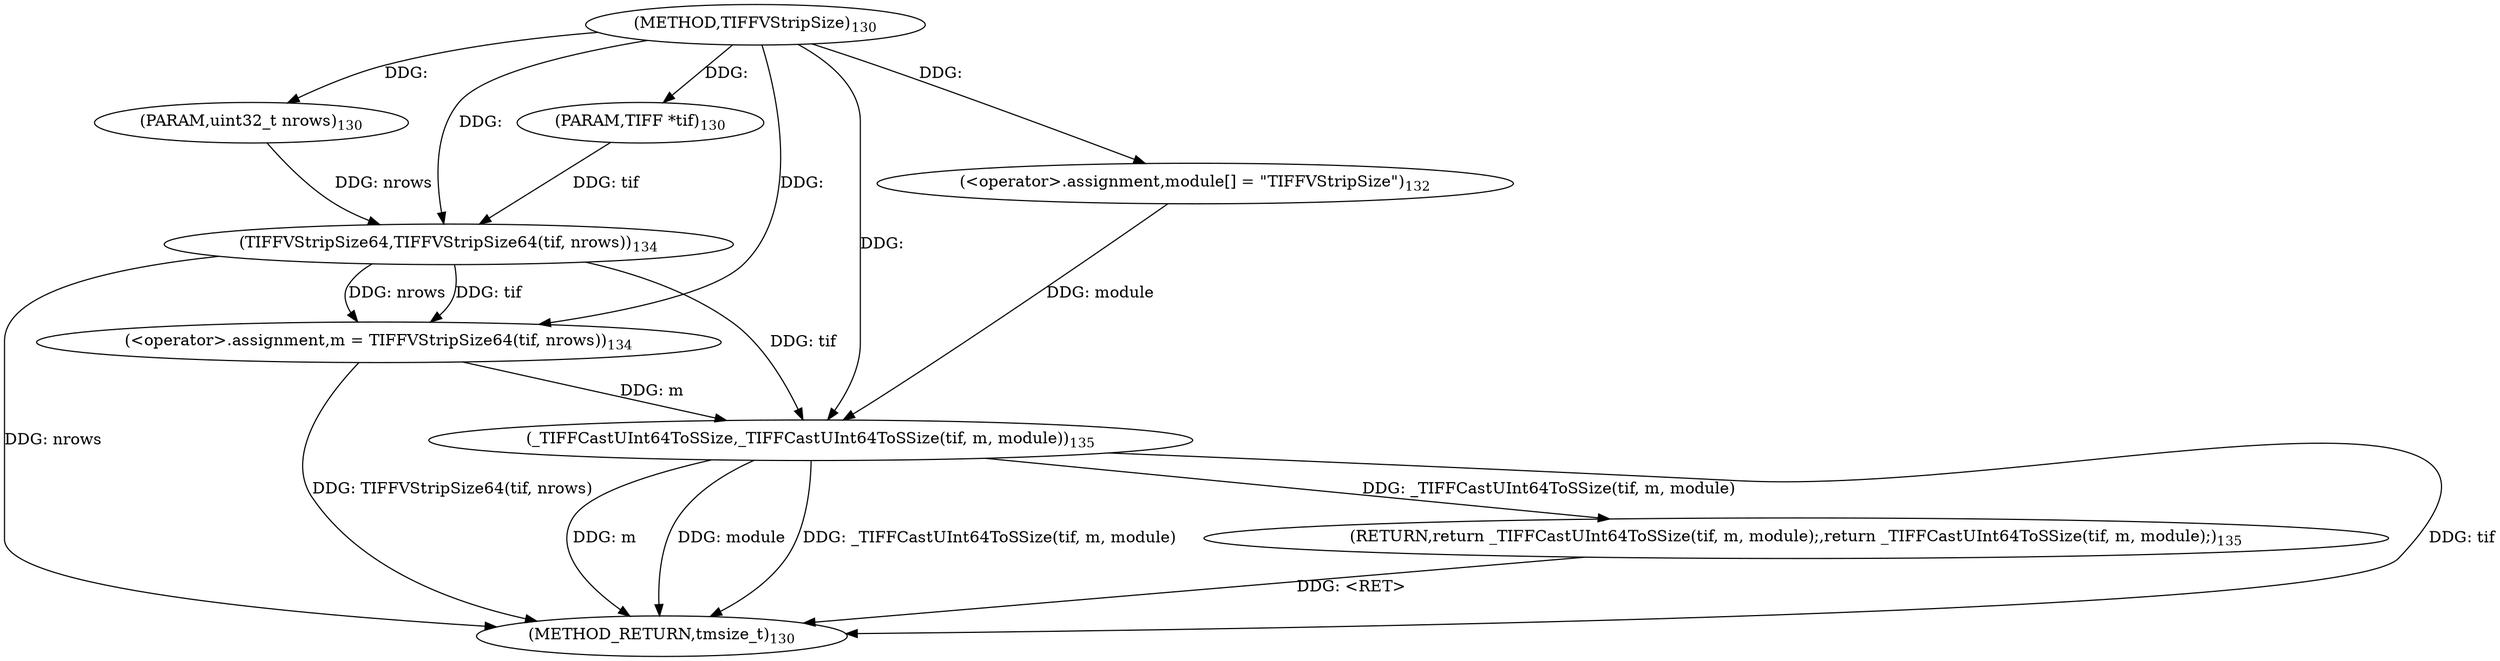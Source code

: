 digraph "TIFFVStripSize" {  
"11215" [label = <(METHOD,TIFFVStripSize)<SUB>130</SUB>> ]
"11234" [label = <(METHOD_RETURN,tmsize_t)<SUB>130</SUB>> ]
"11216" [label = <(PARAM,TIFF *tif)<SUB>130</SUB>> ]
"11217" [label = <(PARAM,uint32_t nrows)<SUB>130</SUB>> ]
"11220" [label = <(&lt;operator&gt;.assignment,module[] = &quot;TIFFVStripSize&quot;)<SUB>132</SUB>> ]
"11224" [label = <(&lt;operator&gt;.assignment,m = TIFFVStripSize64(tif, nrows))<SUB>134</SUB>> ]
"11229" [label = <(RETURN,return _TIFFCastUInt64ToSSize(tif, m, module);,return _TIFFCastUInt64ToSSize(tif, m, module);)<SUB>135</SUB>> ]
"11230" [label = <(_TIFFCastUInt64ToSSize,_TIFFCastUInt64ToSSize(tif, m, module))<SUB>135</SUB>> ]
"11226" [label = <(TIFFVStripSize64,TIFFVStripSize64(tif, nrows))<SUB>134</SUB>> ]
  "11229" -> "11234"  [ label = "DDG: &lt;RET&gt;"] 
  "11226" -> "11234"  [ label = "DDG: nrows"] 
  "11224" -> "11234"  [ label = "DDG: TIFFVStripSize64(tif, nrows)"] 
  "11230" -> "11234"  [ label = "DDG: tif"] 
  "11230" -> "11234"  [ label = "DDG: m"] 
  "11230" -> "11234"  [ label = "DDG: module"] 
  "11230" -> "11234"  [ label = "DDG: _TIFFCastUInt64ToSSize(tif, m, module)"] 
  "11215" -> "11216"  [ label = "DDG: "] 
  "11215" -> "11217"  [ label = "DDG: "] 
  "11215" -> "11220"  [ label = "DDG: "] 
  "11226" -> "11224"  [ label = "DDG: tif"] 
  "11226" -> "11224"  [ label = "DDG: nrows"] 
  "11230" -> "11229"  [ label = "DDG: _TIFFCastUInt64ToSSize(tif, m, module)"] 
  "11215" -> "11224"  [ label = "DDG: "] 
  "11216" -> "11226"  [ label = "DDG: tif"] 
  "11215" -> "11226"  [ label = "DDG: "] 
  "11217" -> "11226"  [ label = "DDG: nrows"] 
  "11226" -> "11230"  [ label = "DDG: tif"] 
  "11215" -> "11230"  [ label = "DDG: "] 
  "11224" -> "11230"  [ label = "DDG: m"] 
  "11220" -> "11230"  [ label = "DDG: module"] 
}
